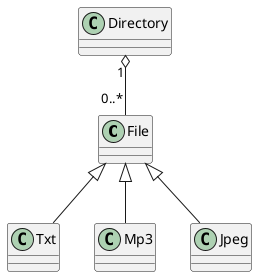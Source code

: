 @startuml


File <|-- Txt
File <|-- Mp3
File <|-- Jpeg

Class Directory

Directory "1" o-- "0..*" File

@enduml